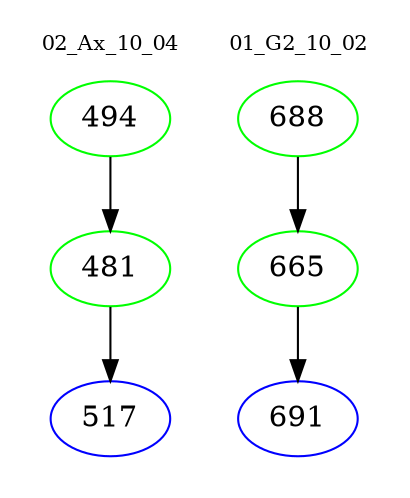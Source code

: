 digraph{
subgraph cluster_0 {
color = white
label = "02_Ax_10_04";
fontsize=10;
T0_494 [label="494", color="green"]
T0_494 -> T0_481 [color="black"]
T0_481 [label="481", color="green"]
T0_481 -> T0_517 [color="black"]
T0_517 [label="517", color="blue"]
}
subgraph cluster_1 {
color = white
label = "01_G2_10_02";
fontsize=10;
T1_688 [label="688", color="green"]
T1_688 -> T1_665 [color="black"]
T1_665 [label="665", color="green"]
T1_665 -> T1_691 [color="black"]
T1_691 [label="691", color="blue"]
}
}
